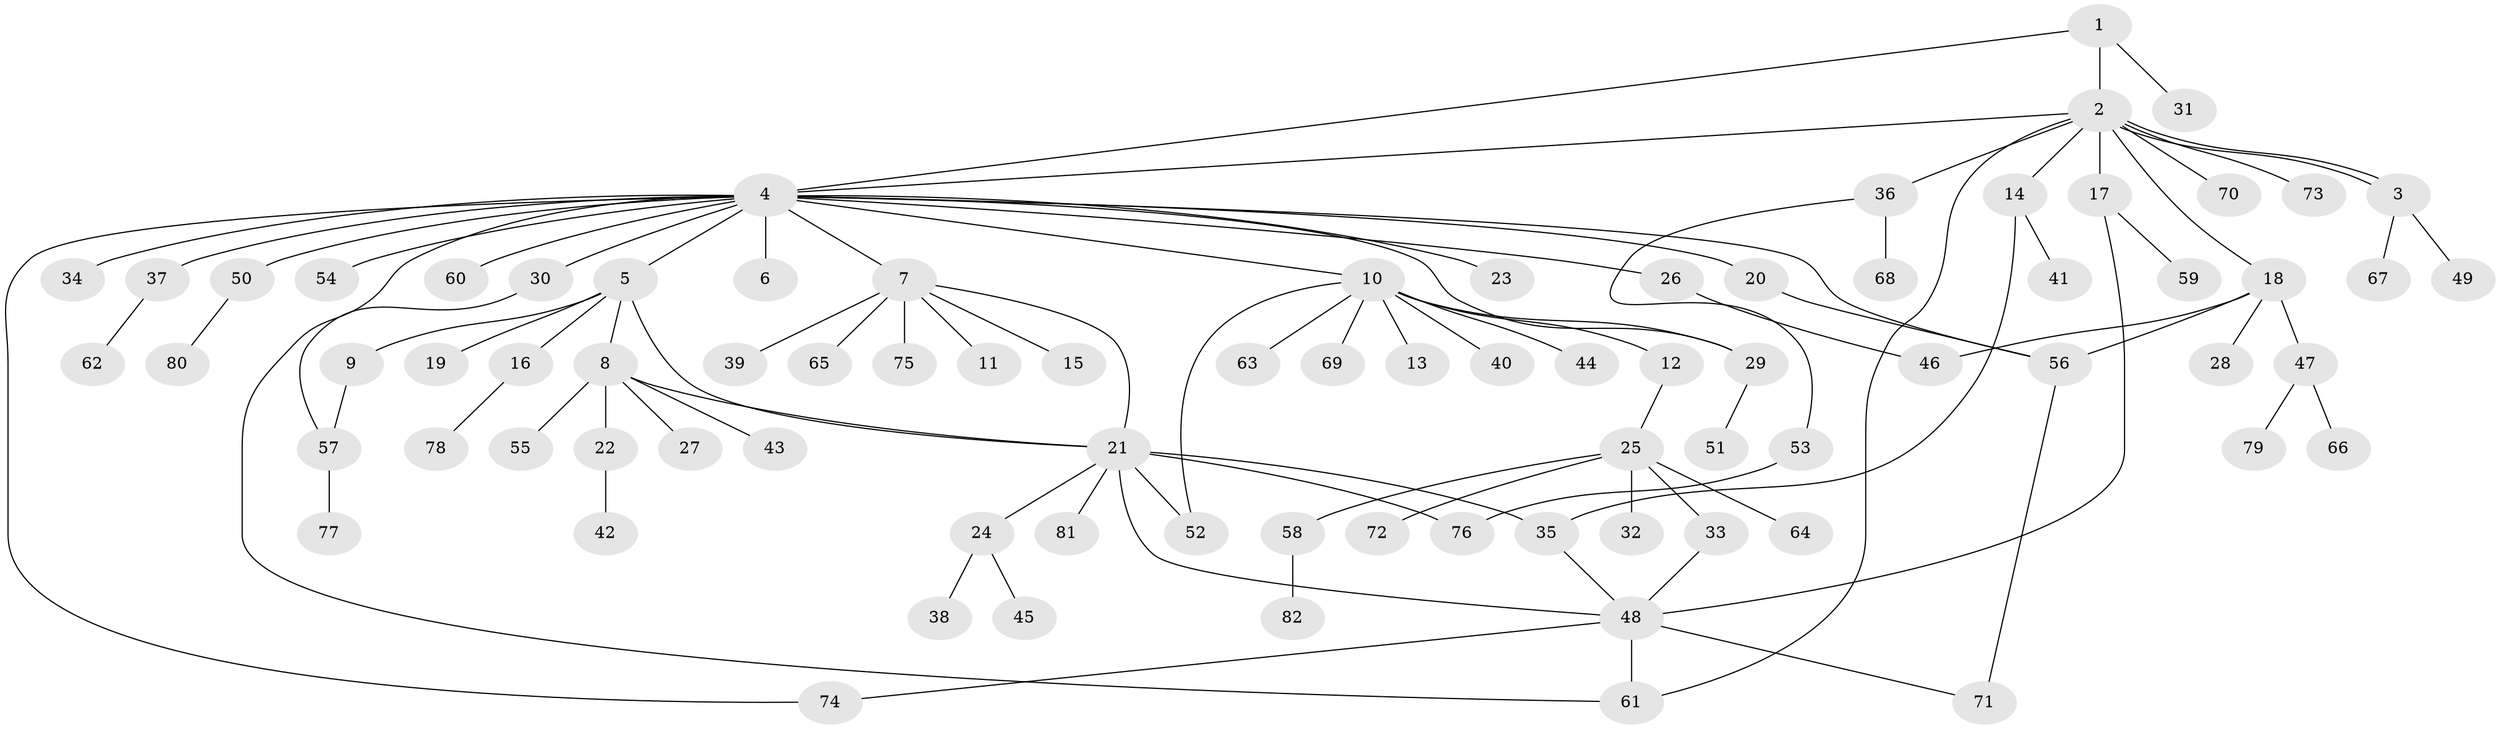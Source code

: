 // coarse degree distribution, {2: 0.2786885245901639, 11: 0.01639344262295082, 18: 0.01639344262295082, 12: 0.01639344262295082, 1: 0.5245901639344263, 6: 0.01639344262295082, 4: 0.04918032786885246, 8: 0.03278688524590164, 3: 0.03278688524590164, 5: 0.01639344262295082}
// Generated by graph-tools (version 1.1) at 2025/41/03/06/25 10:41:51]
// undirected, 82 vertices, 100 edges
graph export_dot {
graph [start="1"]
  node [color=gray90,style=filled];
  1;
  2;
  3;
  4;
  5;
  6;
  7;
  8;
  9;
  10;
  11;
  12;
  13;
  14;
  15;
  16;
  17;
  18;
  19;
  20;
  21;
  22;
  23;
  24;
  25;
  26;
  27;
  28;
  29;
  30;
  31;
  32;
  33;
  34;
  35;
  36;
  37;
  38;
  39;
  40;
  41;
  42;
  43;
  44;
  45;
  46;
  47;
  48;
  49;
  50;
  51;
  52;
  53;
  54;
  55;
  56;
  57;
  58;
  59;
  60;
  61;
  62;
  63;
  64;
  65;
  66;
  67;
  68;
  69;
  70;
  71;
  72;
  73;
  74;
  75;
  76;
  77;
  78;
  79;
  80;
  81;
  82;
  1 -- 2;
  1 -- 4;
  1 -- 31;
  2 -- 3;
  2 -- 3;
  2 -- 4;
  2 -- 14;
  2 -- 17;
  2 -- 18;
  2 -- 36;
  2 -- 61;
  2 -- 70;
  2 -- 73;
  3 -- 49;
  3 -- 67;
  4 -- 5;
  4 -- 6;
  4 -- 7;
  4 -- 10;
  4 -- 20;
  4 -- 23;
  4 -- 26;
  4 -- 29;
  4 -- 30;
  4 -- 34;
  4 -- 37;
  4 -- 50;
  4 -- 54;
  4 -- 56;
  4 -- 60;
  4 -- 61;
  4 -- 74;
  5 -- 8;
  5 -- 9;
  5 -- 16;
  5 -- 19;
  5 -- 21;
  7 -- 11;
  7 -- 15;
  7 -- 21;
  7 -- 39;
  7 -- 65;
  7 -- 75;
  8 -- 21;
  8 -- 22;
  8 -- 27;
  8 -- 43;
  8 -- 55;
  9 -- 57;
  10 -- 12;
  10 -- 13;
  10 -- 29;
  10 -- 40;
  10 -- 44;
  10 -- 52;
  10 -- 63;
  10 -- 69;
  12 -- 25;
  14 -- 35;
  14 -- 41;
  16 -- 78;
  17 -- 48;
  17 -- 59;
  18 -- 28;
  18 -- 46;
  18 -- 47;
  18 -- 56;
  20 -- 56;
  21 -- 24;
  21 -- 35;
  21 -- 48;
  21 -- 52;
  21 -- 76;
  21 -- 81;
  22 -- 42;
  24 -- 38;
  24 -- 45;
  25 -- 32;
  25 -- 33;
  25 -- 58;
  25 -- 64;
  25 -- 72;
  26 -- 46;
  29 -- 51;
  30 -- 57;
  33 -- 48;
  35 -- 48;
  36 -- 53;
  36 -- 68;
  37 -- 62;
  47 -- 66;
  47 -- 79;
  48 -- 61;
  48 -- 71;
  48 -- 74;
  50 -- 80;
  53 -- 76;
  56 -- 71;
  57 -- 77;
  58 -- 82;
}
